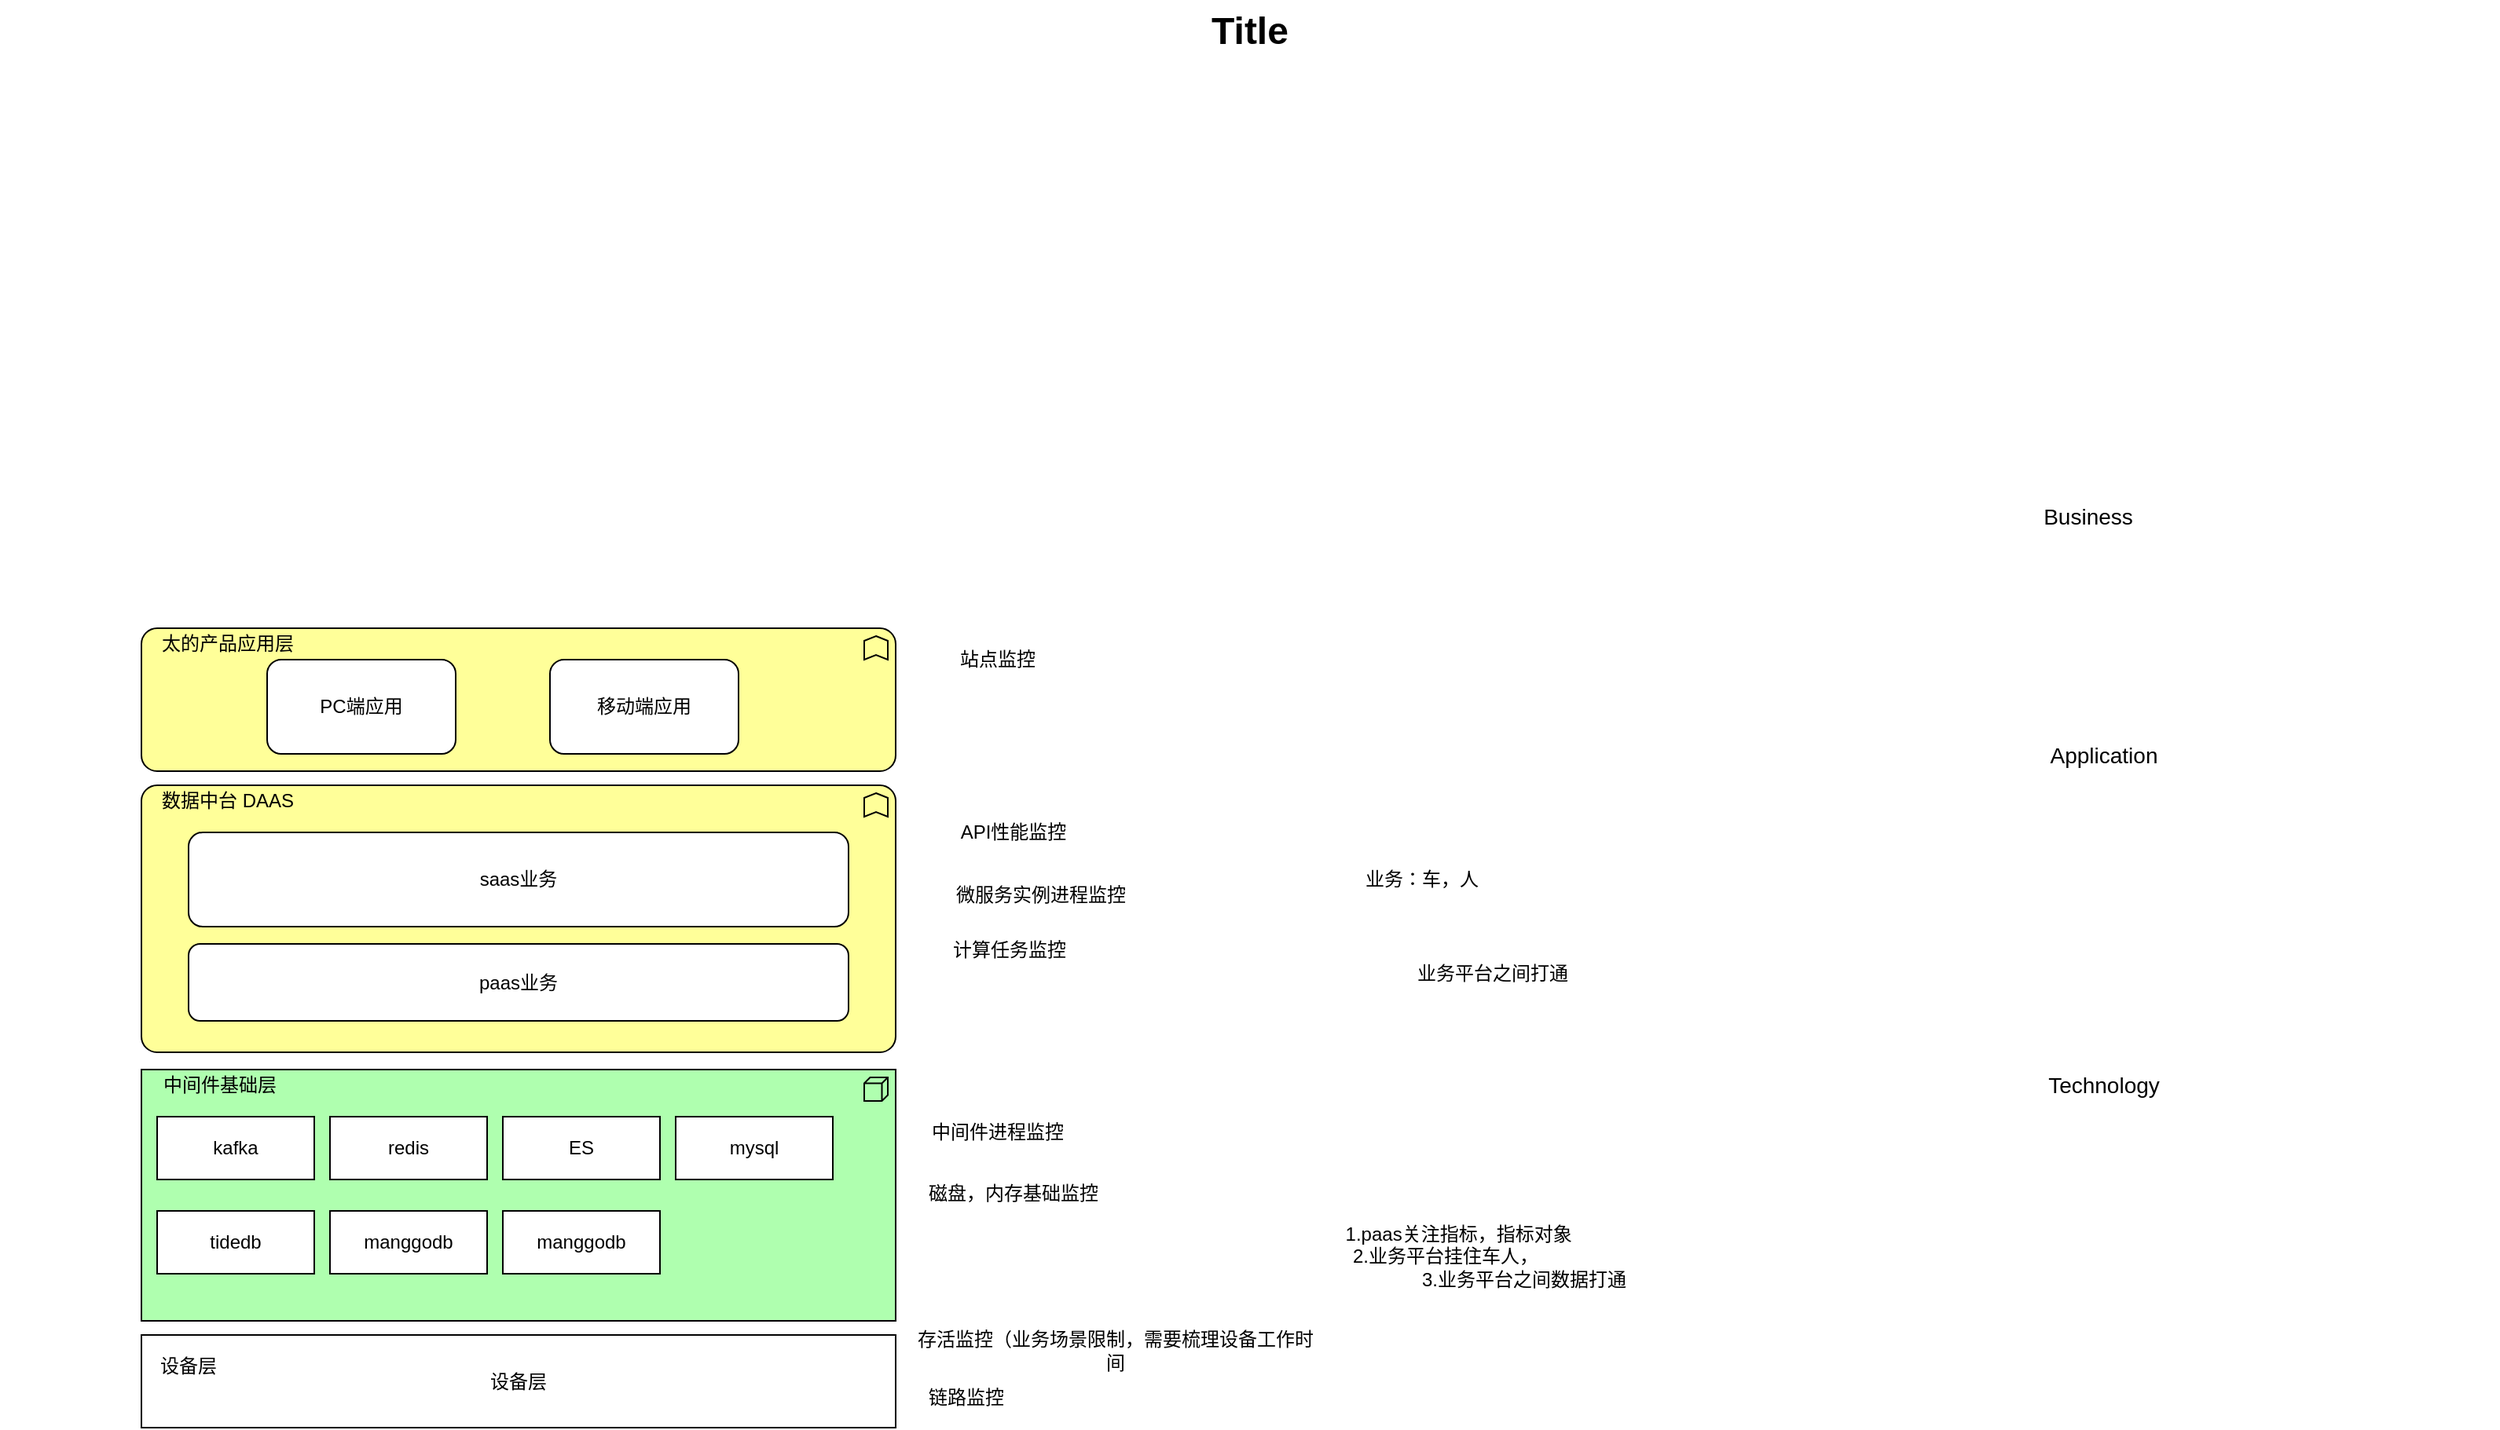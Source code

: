 <mxfile version="14.2.5" type="github" pages="3">
  <diagram id="6I0OCvxSQrVGMHxT2VVA" name="Page-1">
    <mxGraphModel dx="946" dy="591" grid="1" gridSize="10" guides="1" tooltips="1" connect="1" arrows="1" fold="1" page="1" pageScale="1" pageWidth="850" pageHeight="1100" math="0" shadow="0">
      <root>
        <mxCell id="0" />
        <mxCell id="1" parent="0" />
        <mxCell id="dKdSaXE48SgPbhcamS2K-33" value="" style="html=1;whiteSpace=wrap;fillColor=#AFFFAF;shape=mxgraph.archimate3.application;appType=node;archiType=square;fontSize=14;verticalAlign=top;" parent="1" vertex="1">
          <mxGeometry x="140" y="751" width="480" height="160" as="geometry" />
        </mxCell>
        <mxCell id="dKdSaXE48SgPbhcamS2K-54" value="" style="html=1;whiteSpace=wrap;fillColor=#ffff99;shape=mxgraph.archimate3.application;appType=func;archiType=rounded;fontSize=14;" parent="1" vertex="1">
          <mxGeometry x="140" y="570" width="480" height="170" as="geometry" />
        </mxCell>
        <mxCell id="dKdSaXE48SgPbhcamS2K-58" value="Technology" style="text;html=1;strokeColor=none;fillColor=none;align=center;verticalAlign=middle;whiteSpace=wrap;fontSize=14;" parent="1" vertex="1">
          <mxGeometry x="1269" y="751" width="240" height="20" as="geometry" />
        </mxCell>
        <mxCell id="dKdSaXE48SgPbhcamS2K-59" value="Application" style="text;html=1;strokeColor=none;fillColor=none;align=center;verticalAlign=middle;whiteSpace=wrap;fontSize=14;" parent="1" vertex="1">
          <mxGeometry x="1269" y="541" width="240" height="20" as="geometry" />
        </mxCell>
        <mxCell id="dKdSaXE48SgPbhcamS2K-60" value="Business" style="text;html=1;strokeColor=none;fillColor=none;align=center;verticalAlign=middle;whiteSpace=wrap;fontSize=14;" parent="1" vertex="1">
          <mxGeometry x="1259" y="389" width="240" height="20" as="geometry" />
        </mxCell>
        <mxCell id="dKdSaXE48SgPbhcamS2K-63" value="Title" style="text;strokeColor=none;fillColor=none;html=1;fontSize=24;fontStyle=1;verticalAlign=middle;align=center;" parent="1" vertex="1">
          <mxGeometry x="50" y="70" width="1590" height="40" as="geometry" />
        </mxCell>
        <mxCell id="0FSpcN-waftfPFk24zHa-6" value="" style="html=1;whiteSpace=wrap;fillColor=#ffff99;shape=mxgraph.archimate3.application;appType=func;archiType=rounded;fontSize=14;" parent="1" vertex="1">
          <mxGeometry x="140" y="470" width="480" height="91" as="geometry" />
        </mxCell>
        <mxCell id="0FSpcN-waftfPFk24zHa-7" value="1.paas关注指标，指标对象&amp;nbsp; &amp;nbsp; &amp;nbsp; &amp;nbsp; &amp;nbsp; &amp;nbsp; &amp;nbsp; &amp;nbsp; &amp;nbsp; &amp;nbsp; &amp;nbsp; &amp;nbsp; &amp;nbsp; &amp;nbsp;2.业务平台挂住车人，&amp;nbsp; &amp;nbsp; &amp;nbsp; &amp;nbsp; &amp;nbsp; &amp;nbsp; &amp;nbsp; &amp;nbsp; &amp;nbsp; &amp;nbsp; &amp;nbsp; &amp;nbsp; &amp;nbsp; &amp;nbsp; &amp;nbsp; &amp;nbsp; 3.业务平台之间数据打通" style="text;html=1;strokeColor=none;fillColor=none;align=center;verticalAlign=middle;whiteSpace=wrap;rounded=0;" parent="1" vertex="1">
          <mxGeometry x="900" y="820" width="240" height="100" as="geometry" />
        </mxCell>
        <mxCell id="0FSpcN-waftfPFk24zHa-8" value="业务：车，人" style="text;html=1;strokeColor=none;fillColor=none;align=center;verticalAlign=middle;whiteSpace=wrap;rounded=0;" parent="1" vertex="1">
          <mxGeometry x="890" y="620" width="130" height="20" as="geometry" />
        </mxCell>
        <mxCell id="0FSpcN-waftfPFk24zHa-9" value="业务平台之间打通" style="text;html=1;strokeColor=none;fillColor=none;align=center;verticalAlign=middle;whiteSpace=wrap;rounded=0;" parent="1" vertex="1">
          <mxGeometry x="890" y="680" width="220" height="20" as="geometry" />
        </mxCell>
        <mxCell id="YpqdckRFC09gxuxz8CKo-2" value="kafka" style="rounded=0;whiteSpace=wrap;html=1;" parent="1" vertex="1">
          <mxGeometry x="150" y="781" width="100" height="40" as="geometry" />
        </mxCell>
        <mxCell id="YpqdckRFC09gxuxz8CKo-3" value="redis" style="rounded=0;whiteSpace=wrap;html=1;" parent="1" vertex="1">
          <mxGeometry x="260" y="781" width="100" height="40" as="geometry" />
        </mxCell>
        <mxCell id="YpqdckRFC09gxuxz8CKo-4" value="ES" style="rounded=0;whiteSpace=wrap;html=1;" parent="1" vertex="1">
          <mxGeometry x="370" y="781" width="100" height="40" as="geometry" />
        </mxCell>
        <mxCell id="YpqdckRFC09gxuxz8CKo-5" value="mysql" style="rounded=0;whiteSpace=wrap;html=1;" parent="1" vertex="1">
          <mxGeometry x="480" y="781" width="100" height="40" as="geometry" />
        </mxCell>
        <mxCell id="YpqdckRFC09gxuxz8CKo-6" value="tidedb" style="rounded=0;whiteSpace=wrap;html=1;" parent="1" vertex="1">
          <mxGeometry x="150" y="841" width="100" height="40" as="geometry" />
        </mxCell>
        <mxCell id="YpqdckRFC09gxuxz8CKo-7" value="manggodb" style="rounded=0;whiteSpace=wrap;html=1;" parent="1" vertex="1">
          <mxGeometry x="260" y="841" width="100" height="40" as="geometry" />
        </mxCell>
        <mxCell id="YpqdckRFC09gxuxz8CKo-8" value="manggodb" style="rounded=0;whiteSpace=wrap;html=1;" parent="1" vertex="1">
          <mxGeometry x="370" y="841" width="100" height="40" as="geometry" />
        </mxCell>
        <mxCell id="YpqdckRFC09gxuxz8CKo-12" value="saas业务" style="rounded=1;whiteSpace=wrap;html=1;" parent="1" vertex="1">
          <mxGeometry x="170" y="600" width="420" height="60" as="geometry" />
        </mxCell>
        <mxCell id="YpqdckRFC09gxuxz8CKo-13" value="paas业务" style="rounded=1;whiteSpace=wrap;html=1;" parent="1" vertex="1">
          <mxGeometry x="170" y="671" width="420" height="49" as="geometry" />
        </mxCell>
        <mxCell id="YpqdckRFC09gxuxz8CKo-14" value="设备层" style="rounded=0;whiteSpace=wrap;html=1;" parent="1" vertex="1">
          <mxGeometry x="140" y="920" width="480" height="59" as="geometry" />
        </mxCell>
        <mxCell id="YpqdckRFC09gxuxz8CKo-17" value="API性能监控" style="text;html=1;strokeColor=none;fillColor=none;align=center;verticalAlign=middle;whiteSpace=wrap;rounded=0;" parent="1" vertex="1">
          <mxGeometry x="640" y="590" width="110" height="20" as="geometry" />
        </mxCell>
        <mxCell id="YpqdckRFC09gxuxz8CKo-19" value="站点监控" style="text;html=1;strokeColor=none;fillColor=none;align=center;verticalAlign=middle;whiteSpace=wrap;rounded=0;" parent="1" vertex="1">
          <mxGeometry x="630" y="480" width="110" height="20" as="geometry" />
        </mxCell>
        <mxCell id="YpqdckRFC09gxuxz8CKo-20" value="中间件进程监控" style="text;html=1;strokeColor=none;fillColor=none;align=center;verticalAlign=middle;whiteSpace=wrap;rounded=0;" parent="1" vertex="1">
          <mxGeometry x="630" y="781" width="110" height="20" as="geometry" />
        </mxCell>
        <mxCell id="YpqdckRFC09gxuxz8CKo-22" value="磁盘，内存基础监控" style="text;html=1;strokeColor=none;fillColor=none;align=center;verticalAlign=middle;whiteSpace=wrap;rounded=0;" parent="1" vertex="1">
          <mxGeometry x="625" y="820" width="140" height="20" as="geometry" />
        </mxCell>
        <mxCell id="YpqdckRFC09gxuxz8CKo-25" value="数据中台 DAAS" style="text;html=1;strokeColor=none;fillColor=none;align=center;verticalAlign=middle;whiteSpace=wrap;rounded=0;" parent="1" vertex="1">
          <mxGeometry x="150" y="570" width="90" height="20" as="geometry" />
        </mxCell>
        <mxCell id="YpqdckRFC09gxuxz8CKo-26" value="微服务实例进程监控" style="text;html=1;strokeColor=none;fillColor=none;align=center;verticalAlign=middle;whiteSpace=wrap;rounded=0;" parent="1" vertex="1">
          <mxGeometry x="640" y="630" width="145" height="20" as="geometry" />
        </mxCell>
        <mxCell id="YpqdckRFC09gxuxz8CKo-27" value="存活监控（业务场景限制，需要梳理设备工作时间" style="text;html=1;strokeColor=none;fillColor=none;align=center;verticalAlign=middle;whiteSpace=wrap;rounded=0;" parent="1" vertex="1">
          <mxGeometry x="630" y="920" width="260" height="20" as="geometry" />
        </mxCell>
        <mxCell id="YpqdckRFC09gxuxz8CKo-28" value="链路监控" style="text;html=1;strokeColor=none;fillColor=none;align=center;verticalAlign=middle;whiteSpace=wrap;rounded=0;" parent="1" vertex="1">
          <mxGeometry x="610" y="950" width="110" height="20" as="geometry" />
        </mxCell>
        <mxCell id="YpqdckRFC09gxuxz8CKo-29" value="中间件基础层" style="text;html=1;strokeColor=none;fillColor=none;align=center;verticalAlign=middle;whiteSpace=wrap;rounded=0;" parent="1" vertex="1">
          <mxGeometry x="150" y="751" width="80" height="20" as="geometry" />
        </mxCell>
        <mxCell id="YpqdckRFC09gxuxz8CKo-30" value="太的产品应用层" style="text;html=1;strokeColor=none;fillColor=none;align=center;verticalAlign=middle;whiteSpace=wrap;rounded=0;" parent="1" vertex="1">
          <mxGeometry x="150" y="470" width="90" height="20" as="geometry" />
        </mxCell>
        <mxCell id="YpqdckRFC09gxuxz8CKo-32" value="PC端应用" style="rounded=1;whiteSpace=wrap;html=1;" parent="1" vertex="1">
          <mxGeometry x="220" y="490" width="120" height="60" as="geometry" />
        </mxCell>
        <mxCell id="YpqdckRFC09gxuxz8CKo-33" value="移动端应用" style="rounded=1;whiteSpace=wrap;html=1;" parent="1" vertex="1">
          <mxGeometry x="400" y="490" width="120" height="60" as="geometry" />
        </mxCell>
        <mxCell id="YpqdckRFC09gxuxz8CKo-34" value="计算任务监控" style="text;html=1;strokeColor=none;fillColor=none;align=center;verticalAlign=middle;whiteSpace=wrap;rounded=0;" parent="1" vertex="1">
          <mxGeometry x="620" y="665" width="145" height="20" as="geometry" />
        </mxCell>
        <mxCell id="YpqdckRFC09gxuxz8CKo-37" value="设备层" style="text;html=1;strokeColor=none;fillColor=none;align=center;verticalAlign=middle;whiteSpace=wrap;rounded=0;" parent="1" vertex="1">
          <mxGeometry x="150" y="930" width="40" height="20" as="geometry" />
        </mxCell>
      </root>
    </mxGraphModel>
  </diagram>
  <diagram id="OjlroOQtXwwdxugbRqmy" name="产品组件图">
    <mxGraphModel dx="946" dy="591" grid="1" gridSize="10" guides="1" tooltips="1" connect="1" arrows="1" fold="1" page="1" pageScale="1" pageWidth="827" pageHeight="1169" math="0" shadow="0">
      <root>
        <mxCell id="6bF99uoXSCuqQoChj_9p-0" />
        <mxCell id="6bF99uoXSCuqQoChj_9p-1" parent="6bF99uoXSCuqQoChj_9p-0" />
        <mxCell id="6bF99uoXSCuqQoChj_9p-25" value="" style="whiteSpace=wrap;html=1;aspect=fixed;" parent="6bF99uoXSCuqQoChj_9p-1" vertex="1">
          <mxGeometry x="155" y="340" width="170" height="170" as="geometry" />
        </mxCell>
        <mxCell id="6bF99uoXSCuqQoChj_9p-3" value="" style="html=1;whiteSpace=wrap;fillColor=#ffff99;shape=mxgraph.archimate3.application;appType=func;archiType=rounded;fontSize=14;" parent="6bF99uoXSCuqQoChj_9p-1" vertex="1">
          <mxGeometry x="140" y="555" width="610" height="170" as="geometry" />
        </mxCell>
        <mxCell id="6bF99uoXSCuqQoChj_9p-4" value="" style="html=1;whiteSpace=wrap;fillColor=#ffff99;shape=mxgraph.archimate3.application;appType=func;archiType=rounded;fontSize=14;" parent="6bF99uoXSCuqQoChj_9p-1" vertex="1">
          <mxGeometry x="140" y="310" width="610" height="240" as="geometry" />
        </mxCell>
        <mxCell id="6bF99uoXSCuqQoChj_9p-12" value="数据服务（saas）" style="rounded=1;whiteSpace=wrap;html=1;" parent="6bF99uoXSCuqQoChj_9p-1" vertex="1">
          <mxGeometry x="170" y="585" width="420" height="60" as="geometry" />
        </mxCell>
        <mxCell id="6bF99uoXSCuqQoChj_9p-13" value="数据平台（paas）" style="rounded=1;whiteSpace=wrap;html=1;" parent="6bF99uoXSCuqQoChj_9p-1" vertex="1">
          <mxGeometry x="170" y="656" width="420" height="49" as="geometry" />
        </mxCell>
        <mxCell id="6bF99uoXSCuqQoChj_9p-15" value="数据中台 DAAS" style="text;html=1;strokeColor=none;fillColor=none;align=center;verticalAlign=middle;whiteSpace=wrap;rounded=0;" parent="6bF99uoXSCuqQoChj_9p-1" vertex="1">
          <mxGeometry x="150" y="555" width="90" height="20" as="geometry" />
        </mxCell>
        <mxCell id="6bF99uoXSCuqQoChj_9p-18" value="智慧环卫" style="rounded=1;whiteSpace=wrap;html=1;" parent="6bF99uoXSCuqQoChj_9p-1" vertex="1">
          <mxGeometry x="160" y="340" width="120" height="30" as="geometry" />
        </mxCell>
        <mxCell id="6bF99uoXSCuqQoChj_9p-19" value="车辆网" style="rounded=1;whiteSpace=wrap;html=1;" parent="6bF99uoXSCuqQoChj_9p-1" vertex="1">
          <mxGeometry x="320" y="340" width="120" height="30" as="geometry" />
        </mxCell>
        <mxCell id="6bF99uoXSCuqQoChj_9p-20" value="设备层" style="text;html=1;strokeColor=none;fillColor=none;align=center;verticalAlign=middle;whiteSpace=wrap;rounded=0;" parent="6bF99uoXSCuqQoChj_9p-1" vertex="1">
          <mxGeometry x="150" y="930" width="40" height="20" as="geometry" />
        </mxCell>
        <mxCell id="6bF99uoXSCuqQoChj_9p-21" value="作业云图" style="rounded=0;whiteSpace=wrap;html=1;" parent="6bF99uoXSCuqQoChj_9p-1" vertex="1">
          <mxGeometry x="160" y="380" width="120" height="30" as="geometry" />
        </mxCell>
        <mxCell id="6bF99uoXSCuqQoChj_9p-22" value="机械保洁" style="rounded=0;whiteSpace=wrap;html=1;" parent="6bF99uoXSCuqQoChj_9p-1" vertex="1">
          <mxGeometry x="160" y="410" width="120" height="30" as="geometry" />
        </mxCell>
        <mxCell id="6bF99uoXSCuqQoChj_9p-23" value="智慧公厕" style="rounded=0;whiteSpace=wrap;html=1;" parent="6bF99uoXSCuqQoChj_9p-1" vertex="1">
          <mxGeometry x="470" y="340" width="120" height="30" as="geometry" />
        </mxCell>
        <mxCell id="6bF99uoXSCuqQoChj_9p-24" value="环卫OA" style="rounded=0;whiteSpace=wrap;html=1;" parent="6bF99uoXSCuqQoChj_9p-1" vertex="1">
          <mxGeometry x="160" y="500" width="120" height="30" as="geometry" />
        </mxCell>
        <mxCell id="6bF99uoXSCuqQoChj_9p-27" value="车辆租赁" style="rounded=0;whiteSpace=wrap;html=1;" parent="6bF99uoXSCuqQoChj_9p-1" vertex="1">
          <mxGeometry x="320" y="380" width="120" height="30" as="geometry" />
        </mxCell>
        <mxCell id="6bF99uoXSCuqQoChj_9p-28" value="车辆租赁" style="rounded=0;whiteSpace=wrap;html=1;" parent="6bF99uoXSCuqQoChj_9p-1" vertex="1">
          <mxGeometry x="320" y="410" width="120" height="30" as="geometry" />
        </mxCell>
        <mxCell id="6bF99uoXSCuqQoChj_9p-29" value="垃圾收运" style="rounded=0;whiteSpace=wrap;html=1;" parent="6bF99uoXSCuqQoChj_9p-1" vertex="1">
          <mxGeometry x="160" y="440" width="120" height="30" as="geometry" />
        </mxCell>
        <mxCell id="6bF99uoXSCuqQoChj_9p-30" value="垃圾分类" style="rounded=0;whiteSpace=wrap;html=1;" parent="6bF99uoXSCuqQoChj_9p-1" vertex="1">
          <mxGeometry x="160" y="470" width="120" height="30" as="geometry" />
        </mxCell>
        <mxCell id="6bF99uoXSCuqQoChj_9p-32" value="数据产品" style="rounded=1;whiteSpace=wrap;html=1;" parent="6bF99uoXSCuqQoChj_9p-1" vertex="1">
          <mxGeometry x="600" y="340" width="120" height="30" as="geometry" />
        </mxCell>
        <mxCell id="6bF99uoXSCuqQoChj_9p-33" value="集团版数据" style="rounded=1;whiteSpace=wrap;html=1;" parent="6bF99uoXSCuqQoChj_9p-1" vertex="1">
          <mxGeometry x="600" y="380" width="120" height="30" as="geometry" />
        </mxCell>
        <mxCell id="6bF99uoXSCuqQoChj_9p-34" value="数据" style="rounded=0;whiteSpace=wrap;html=1;" parent="6bF99uoXSCuqQoChj_9p-1" vertex="1">
          <mxGeometry x="610" y="590.5" width="120" height="49" as="geometry" />
        </mxCell>
        <mxCell id="6bF99uoXSCuqQoChj_9p-35" value="标准化" style="rounded=0;whiteSpace=wrap;html=1;" parent="6bF99uoXSCuqQoChj_9p-1" vertex="1">
          <mxGeometry x="611" y="656" width="120" height="49" as="geometry" />
        </mxCell>
        <mxCell id="6bF99uoXSCuqQoChj_9p-36" value="数据应用" style="text;html=1;strokeColor=none;fillColor=none;align=center;verticalAlign=middle;whiteSpace=wrap;rounded=0;" parent="6bF99uoXSCuqQoChj_9p-1" vertex="1">
          <mxGeometry x="150" y="310" width="90" height="20" as="geometry" />
        </mxCell>
        <mxCell id="o54K-bBSHKwhyZo-vszR-0" value="&amp;nbsp; 边缘终端&lt;br&gt;&lt;br&gt;&lt;br&gt;&lt;br&gt;&lt;br&gt;" style="html=1;whiteSpace=wrap;fillColor=#ffff99;shape=mxgraph.archimate3.application;appType=func;archiType=rounded;fontSize=14;align=left;" vertex="1" parent="6bF99uoXSCuqQoChj_9p-1">
          <mxGeometry x="140" y="736" width="610" height="100" as="geometry" />
        </mxCell>
        <mxCell id="fVitK9oOqo7b5JrXXt6W-0" value="GPS设备" style="rounded=1;whiteSpace=wrap;html=1;" vertex="1" parent="6bF99uoXSCuqQoChj_9p-1">
          <mxGeometry x="190" y="766" width="70" height="40" as="geometry" />
        </mxCell>
        <mxCell id="fVitK9oOqo7b5JrXXt6W-1" value="油耗传感器" style="rounded=1;whiteSpace=wrap;html=1;" vertex="1" parent="6bF99uoXSCuqQoChj_9p-1">
          <mxGeometry x="270" y="766" width="70" height="40" as="geometry" />
        </mxCell>
        <mxCell id="fVitK9oOqo7b5JrXXt6W-2" value="水耗传感器" style="rounded=1;whiteSpace=wrap;html=1;" vertex="1" parent="6bF99uoXSCuqQoChj_9p-1">
          <mxGeometry x="350" y="766" width="70" height="40" as="geometry" />
        </mxCell>
        <mxCell id="fVitK9oOqo7b5JrXXt6W-3" value="重量传感器" style="rounded=1;whiteSpace=wrap;html=1;" vertex="1" parent="6bF99uoXSCuqQoChj_9p-1">
          <mxGeometry x="430" y="766" width="70" height="40" as="geometry" />
        </mxCell>
        <mxCell id="fVitK9oOqo7b5JrXXt6W-4" value="温度传感器" style="rounded=1;whiteSpace=wrap;html=1;" vertex="1" parent="6bF99uoXSCuqQoChj_9p-1">
          <mxGeometry x="510" y="766" width="70" height="40" as="geometry" />
        </mxCell>
        <mxCell id="fVitK9oOqo7b5JrXXt6W-5" value="温度传感器" style="rounded=1;whiteSpace=wrap;html=1;" vertex="1" parent="6bF99uoXSCuqQoChj_9p-1">
          <mxGeometry x="590" y="766" width="70" height="40" as="geometry" />
        </mxCell>
      </root>
    </mxGraphModel>
  </diagram>
  <diagram id="KVg_SRkAppgBRcVAWPCq" name="太的Paas架构">
    <mxGraphModel dx="946" dy="591" grid="1" gridSize="10" guides="1" tooltips="1" connect="1" arrows="1" fold="1" page="1" pageScale="1" pageWidth="827" pageHeight="1169" math="0" shadow="0">
      <root>
        <mxCell id="ynBSUAqHAyg0WsEJYYxt-0" />
        <mxCell id="ynBSUAqHAyg0WsEJYYxt-1" parent="ynBSUAqHAyg0WsEJYYxt-0" />
        <mxCell id="ynBSUAqHAyg0WsEJYYxt-2" value="设备层" style="rounded=0;whiteSpace=wrap;html=1;align=left;" parent="ynBSUAqHAyg0WsEJYYxt-1" vertex="1">
          <mxGeometry x="150" y="520" width="530" height="140" as="geometry" />
        </mxCell>
        <mxCell id="ynBSUAqHAyg0WsEJYYxt-3" value="设备协议交互转换层" style="rounded=0;whiteSpace=wrap;html=1;align=left;" parent="ynBSUAqHAyg0WsEJYYxt-1" vertex="1">
          <mxGeometry x="150" y="430" width="530" height="80" as="geometry" />
        </mxCell>
        <mxCell id="ynBSUAqHAyg0WsEJYYxt-4" value="接收转发层" style="rounded=0;whiteSpace=wrap;html=1;" parent="ynBSUAqHAyg0WsEJYYxt-1" vertex="1">
          <mxGeometry x="150" y="330" width="530" height="80" as="geometry" />
        </mxCell>
        <mxCell id="ynBSUAqHAyg0WsEJYYxt-5" value="计算层" style="rounded=0;whiteSpace=wrap;html=1;" parent="ynBSUAqHAyg0WsEJYYxt-1" vertex="1">
          <mxGeometry x="149" y="240" width="530" height="80" as="geometry" />
        </mxCell>
        <mxCell id="ynBSUAqHAyg0WsEJYYxt-6" value="存储层" style="rounded=0;whiteSpace=wrap;html=1;" parent="ynBSUAqHAyg0WsEJYYxt-1" vertex="1">
          <mxGeometry x="150" y="150" width="530" height="80" as="geometry" />
        </mxCell>
        <mxCell id="ynBSUAqHAyg0WsEJYYxt-7" value="GPS设备" style="rounded=1;whiteSpace=wrap;html=1;" parent="ynBSUAqHAyg0WsEJYYxt-1" vertex="1">
          <mxGeometry x="210" y="540" width="70" height="40" as="geometry" />
        </mxCell>
        <mxCell id="ynBSUAqHAyg0WsEJYYxt-8" value="油耗传感器" style="rounded=1;whiteSpace=wrap;html=1;" parent="ynBSUAqHAyg0WsEJYYxt-1" vertex="1">
          <mxGeometry x="290" y="540" width="70" height="40" as="geometry" />
        </mxCell>
        <mxCell id="ynBSUAqHAyg0WsEJYYxt-9" value="水耗传感器" style="rounded=1;whiteSpace=wrap;html=1;" parent="ynBSUAqHAyg0WsEJYYxt-1" vertex="1">
          <mxGeometry x="370" y="540" width="70" height="40" as="geometry" />
        </mxCell>
        <mxCell id="ynBSUAqHAyg0WsEJYYxt-10" value="重量传感器" style="rounded=1;whiteSpace=wrap;html=1;" parent="ynBSUAqHAyg0WsEJYYxt-1" vertex="1">
          <mxGeometry x="450" y="540" width="70" height="40" as="geometry" />
        </mxCell>
        <mxCell id="ynBSUAqHAyg0WsEJYYxt-11" value="温度传感器" style="rounded=1;whiteSpace=wrap;html=1;" parent="ynBSUAqHAyg0WsEJYYxt-1" vertex="1">
          <mxGeometry x="530" y="540" width="70" height="40" as="geometry" />
        </mxCell>
        <mxCell id="ynBSUAqHAyg0WsEJYYxt-12" value="温度传感器" style="rounded=1;whiteSpace=wrap;html=1;" parent="ynBSUAqHAyg0WsEJYYxt-1" vertex="1">
          <mxGeometry x="210" y="600" width="70" height="40" as="geometry" />
        </mxCell>
      </root>
    </mxGraphModel>
  </diagram>
</mxfile>
